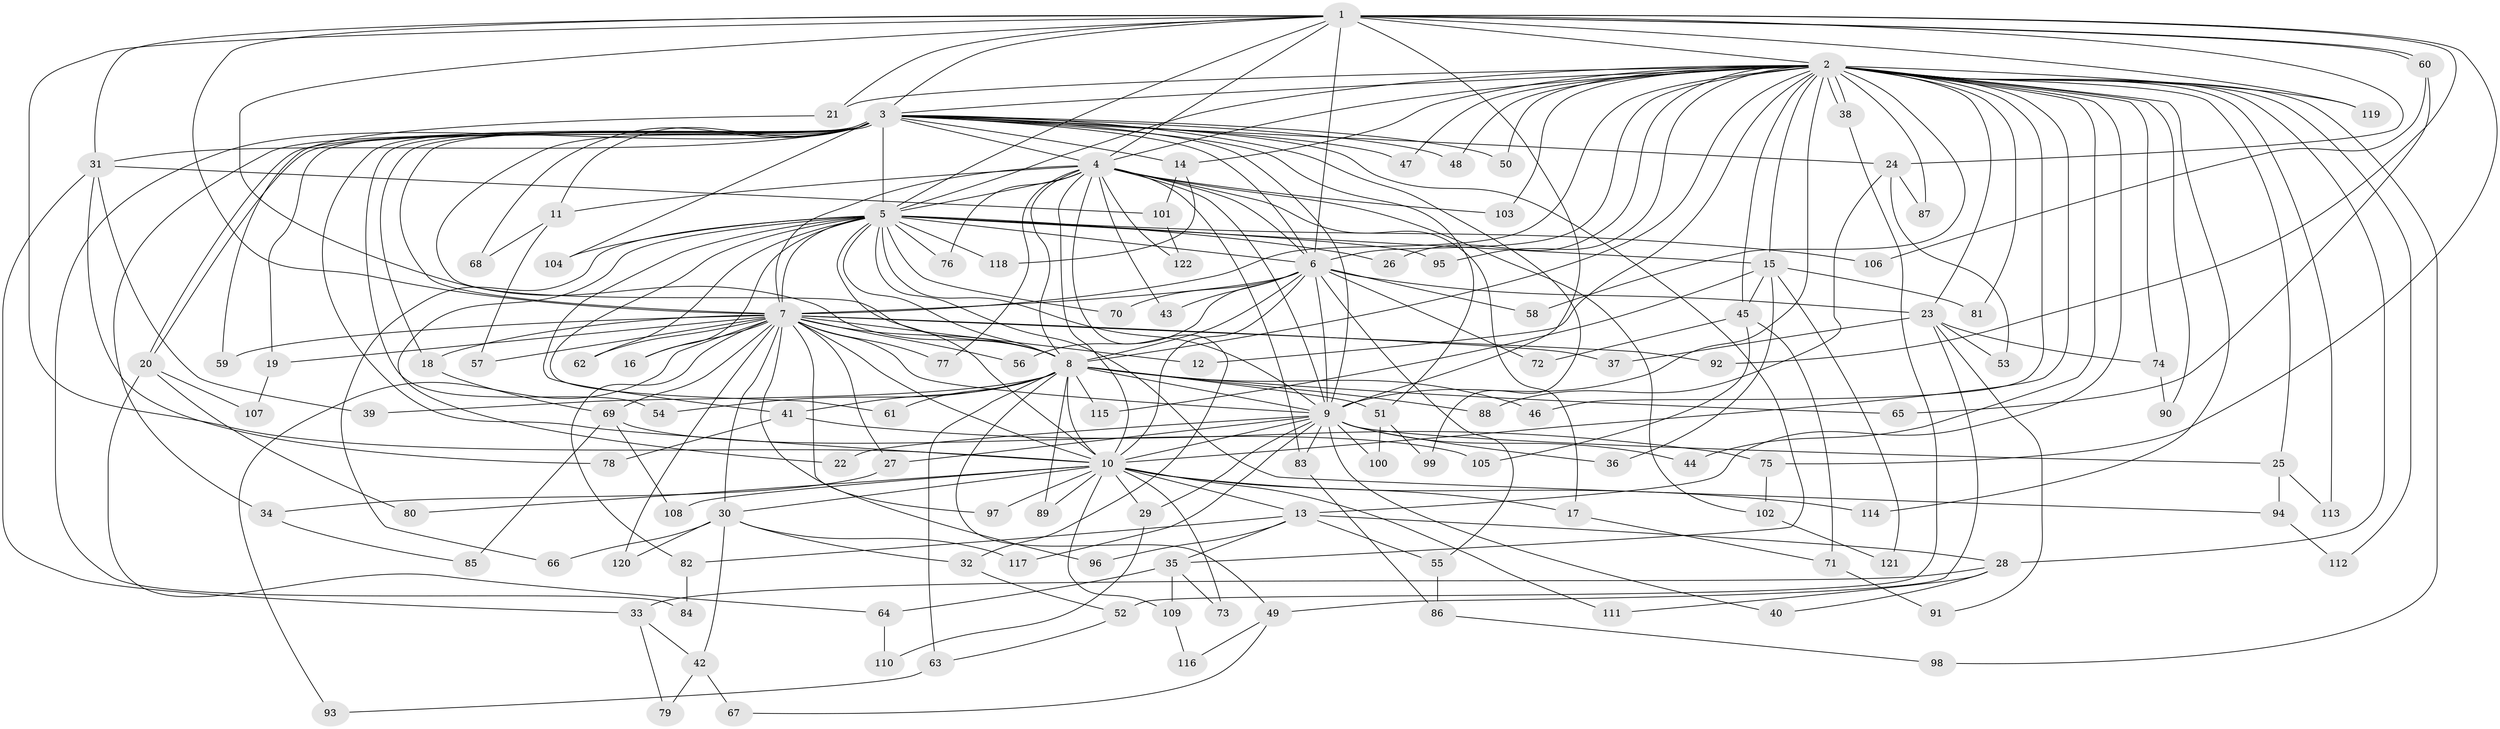 // coarse degree distribution, {16: 0.0273972602739726, 30: 0.0136986301369863, 25: 0.0136986301369863, 18: 0.0273972602739726, 22: 0.0136986301369863, 24: 0.0136986301369863, 19: 0.0273972602739726, 4: 0.0821917808219178, 7: 0.0547945205479452, 6: 0.0410958904109589, 2: 0.4794520547945205, 3: 0.1643835616438356, 5: 0.0410958904109589}
// Generated by graph-tools (version 1.1) at 2025/17/03/04/25 18:17:33]
// undirected, 122 vertices, 269 edges
graph export_dot {
graph [start="1"]
  node [color=gray90,style=filled];
  1;
  2;
  3;
  4;
  5;
  6;
  7;
  8;
  9;
  10;
  11;
  12;
  13;
  14;
  15;
  16;
  17;
  18;
  19;
  20;
  21;
  22;
  23;
  24;
  25;
  26;
  27;
  28;
  29;
  30;
  31;
  32;
  33;
  34;
  35;
  36;
  37;
  38;
  39;
  40;
  41;
  42;
  43;
  44;
  45;
  46;
  47;
  48;
  49;
  50;
  51;
  52;
  53;
  54;
  55;
  56;
  57;
  58;
  59;
  60;
  61;
  62;
  63;
  64;
  65;
  66;
  67;
  68;
  69;
  70;
  71;
  72;
  73;
  74;
  75;
  76;
  77;
  78;
  79;
  80;
  81;
  82;
  83;
  84;
  85;
  86;
  87;
  88;
  89;
  90;
  91;
  92;
  93;
  94;
  95;
  96;
  97;
  98;
  99;
  100;
  101;
  102;
  103;
  104;
  105;
  106;
  107;
  108;
  109;
  110;
  111;
  112;
  113;
  114;
  115;
  116;
  117;
  118;
  119;
  120;
  121;
  122;
  1 -- 2;
  1 -- 3;
  1 -- 4;
  1 -- 5;
  1 -- 6;
  1 -- 7;
  1 -- 8;
  1 -- 9;
  1 -- 10;
  1 -- 21;
  1 -- 24;
  1 -- 31;
  1 -- 60;
  1 -- 60;
  1 -- 75;
  1 -- 92;
  1 -- 119;
  2 -- 3;
  2 -- 4;
  2 -- 5;
  2 -- 6;
  2 -- 7;
  2 -- 8;
  2 -- 9;
  2 -- 10;
  2 -- 12;
  2 -- 13;
  2 -- 14;
  2 -- 15;
  2 -- 21;
  2 -- 23;
  2 -- 25;
  2 -- 26;
  2 -- 28;
  2 -- 38;
  2 -- 38;
  2 -- 44;
  2 -- 45;
  2 -- 46;
  2 -- 47;
  2 -- 48;
  2 -- 50;
  2 -- 58;
  2 -- 74;
  2 -- 81;
  2 -- 87;
  2 -- 90;
  2 -- 95;
  2 -- 98;
  2 -- 103;
  2 -- 112;
  2 -- 113;
  2 -- 114;
  2 -- 119;
  3 -- 4;
  3 -- 5;
  3 -- 6;
  3 -- 7;
  3 -- 8;
  3 -- 9;
  3 -- 10;
  3 -- 11;
  3 -- 14;
  3 -- 18;
  3 -- 19;
  3 -- 20;
  3 -- 20;
  3 -- 24;
  3 -- 31;
  3 -- 34;
  3 -- 35;
  3 -- 47;
  3 -- 48;
  3 -- 50;
  3 -- 51;
  3 -- 54;
  3 -- 68;
  3 -- 84;
  3 -- 99;
  3 -- 104;
  4 -- 5;
  4 -- 6;
  4 -- 7;
  4 -- 8;
  4 -- 9;
  4 -- 10;
  4 -- 11;
  4 -- 17;
  4 -- 32;
  4 -- 43;
  4 -- 76;
  4 -- 77;
  4 -- 83;
  4 -- 102;
  4 -- 103;
  4 -- 122;
  5 -- 6;
  5 -- 7;
  5 -- 8;
  5 -- 9;
  5 -- 10;
  5 -- 15;
  5 -- 16;
  5 -- 22;
  5 -- 26;
  5 -- 41;
  5 -- 61;
  5 -- 62;
  5 -- 66;
  5 -- 70;
  5 -- 76;
  5 -- 94;
  5 -- 95;
  5 -- 104;
  5 -- 106;
  5 -- 118;
  6 -- 7;
  6 -- 8;
  6 -- 9;
  6 -- 10;
  6 -- 23;
  6 -- 43;
  6 -- 55;
  6 -- 56;
  6 -- 58;
  6 -- 70;
  6 -- 72;
  7 -- 8;
  7 -- 9;
  7 -- 10;
  7 -- 12;
  7 -- 16;
  7 -- 18;
  7 -- 19;
  7 -- 27;
  7 -- 30;
  7 -- 37;
  7 -- 56;
  7 -- 57;
  7 -- 59;
  7 -- 62;
  7 -- 69;
  7 -- 77;
  7 -- 82;
  7 -- 92;
  7 -- 93;
  7 -- 96;
  7 -- 97;
  7 -- 120;
  8 -- 9;
  8 -- 10;
  8 -- 39;
  8 -- 41;
  8 -- 46;
  8 -- 49;
  8 -- 51;
  8 -- 54;
  8 -- 61;
  8 -- 63;
  8 -- 65;
  8 -- 88;
  8 -- 89;
  8 -- 115;
  9 -- 10;
  9 -- 22;
  9 -- 25;
  9 -- 27;
  9 -- 29;
  9 -- 36;
  9 -- 40;
  9 -- 44;
  9 -- 83;
  9 -- 100;
  9 -- 117;
  10 -- 13;
  10 -- 17;
  10 -- 29;
  10 -- 30;
  10 -- 73;
  10 -- 80;
  10 -- 89;
  10 -- 97;
  10 -- 108;
  10 -- 109;
  10 -- 111;
  10 -- 114;
  11 -- 57;
  11 -- 68;
  13 -- 28;
  13 -- 35;
  13 -- 55;
  13 -- 82;
  13 -- 96;
  14 -- 101;
  14 -- 118;
  15 -- 36;
  15 -- 45;
  15 -- 81;
  15 -- 115;
  15 -- 121;
  17 -- 71;
  18 -- 69;
  19 -- 107;
  20 -- 64;
  20 -- 80;
  20 -- 107;
  21 -- 59;
  23 -- 37;
  23 -- 49;
  23 -- 53;
  23 -- 74;
  23 -- 91;
  24 -- 53;
  24 -- 87;
  24 -- 88;
  25 -- 94;
  25 -- 113;
  27 -- 34;
  28 -- 33;
  28 -- 40;
  28 -- 111;
  29 -- 110;
  30 -- 32;
  30 -- 42;
  30 -- 66;
  30 -- 117;
  30 -- 120;
  31 -- 33;
  31 -- 39;
  31 -- 78;
  31 -- 101;
  32 -- 52;
  33 -- 42;
  33 -- 79;
  34 -- 85;
  35 -- 64;
  35 -- 73;
  35 -- 109;
  38 -- 52;
  41 -- 75;
  41 -- 78;
  42 -- 67;
  42 -- 79;
  45 -- 71;
  45 -- 72;
  45 -- 105;
  49 -- 67;
  49 -- 116;
  51 -- 99;
  51 -- 100;
  52 -- 63;
  55 -- 86;
  60 -- 65;
  60 -- 106;
  63 -- 93;
  64 -- 110;
  69 -- 85;
  69 -- 105;
  69 -- 108;
  71 -- 91;
  74 -- 90;
  75 -- 102;
  82 -- 84;
  83 -- 86;
  86 -- 98;
  94 -- 112;
  101 -- 122;
  102 -- 121;
  109 -- 116;
}
